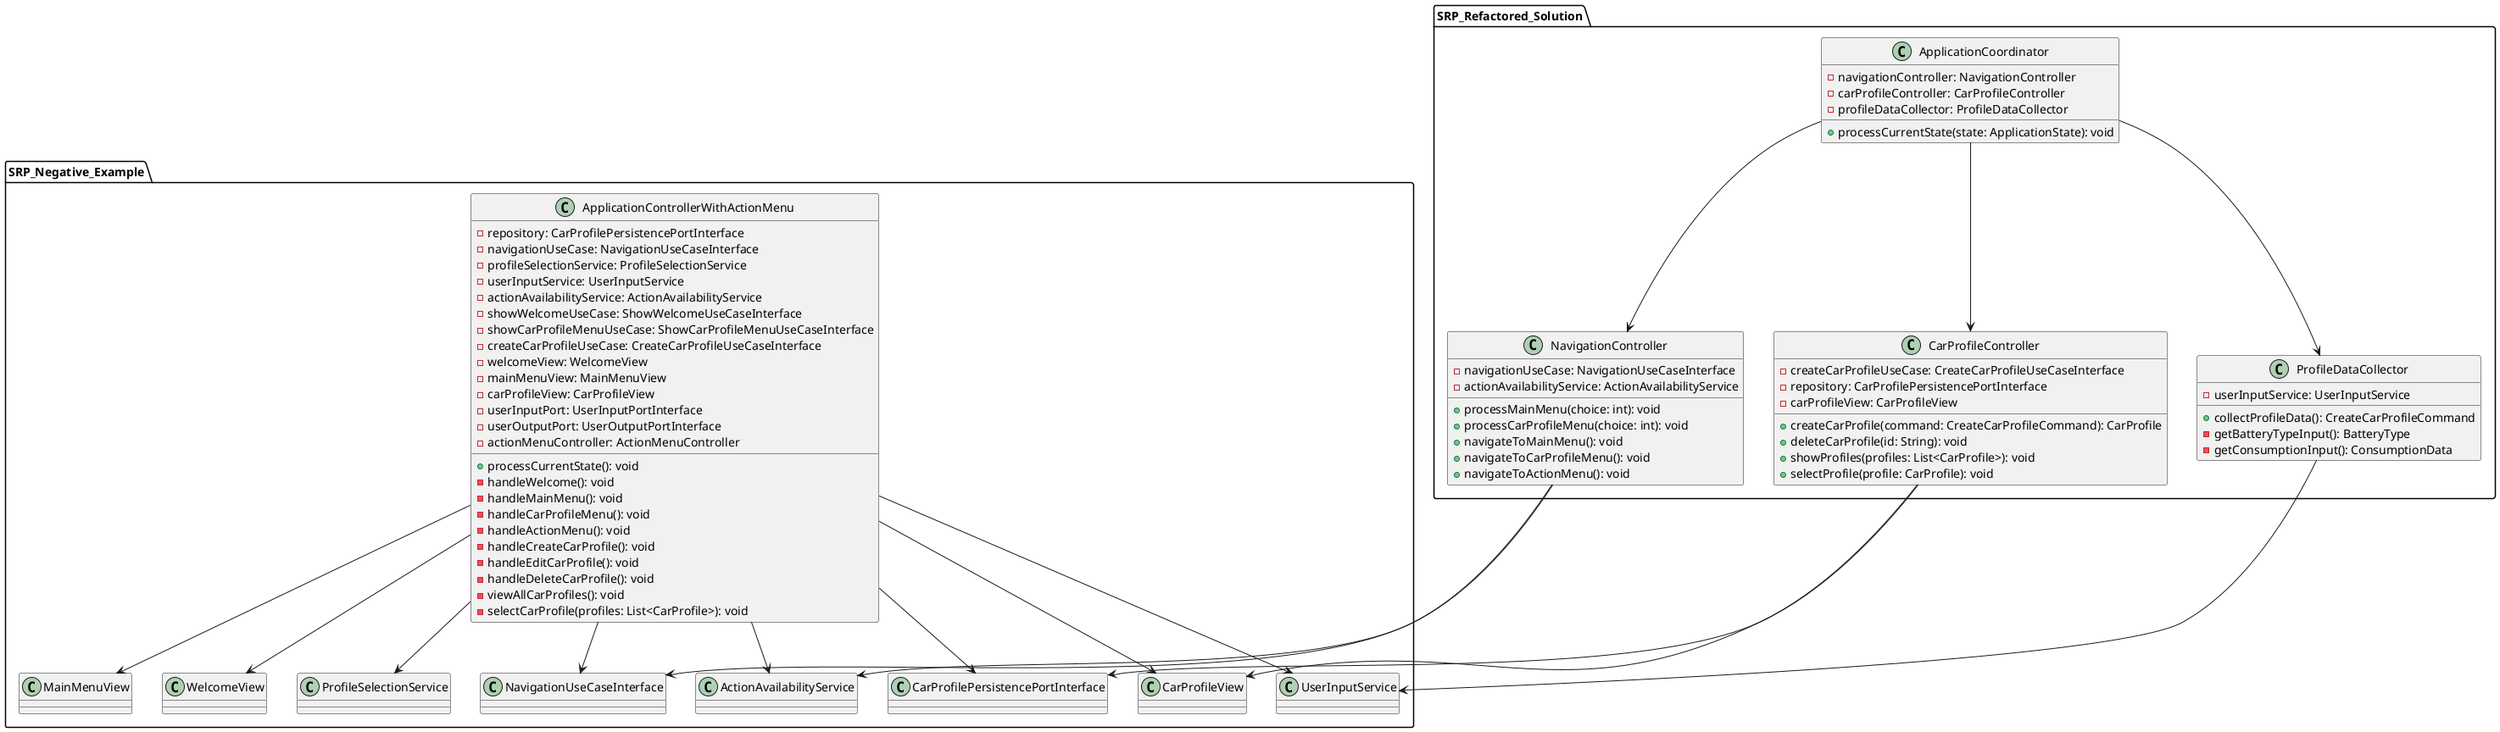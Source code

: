 @startuml SRP_Negative_and_Refactored

' Negative Example - ApplicationControllerWithActionMenu violates SRP
package "SRP_Negative_Example" {
  class ApplicationControllerWithActionMenu {
    -repository: CarProfilePersistencePortInterface
    -navigationUseCase: NavigationUseCaseInterface
    -profileSelectionService: ProfileSelectionService
    -userInputService: UserInputService
    -actionAvailabilityService: ActionAvailabilityService
    -showWelcomeUseCase: ShowWelcomeUseCaseInterface
    -showCarProfileMenuUseCase: ShowCarProfileMenuUseCaseInterface
    -createCarProfileUseCase: CreateCarProfileUseCaseInterface
    -welcomeView: WelcomeView
    -mainMenuView: MainMenuView
    -carProfileView: CarProfileView
    -userInputPort: UserInputPortInterface
    -userOutputPort: UserOutputPortInterface
    -actionMenuController: ActionMenuController
    +processCurrentState(): void
    -handleWelcome(): void
    -handleMainMenu(): void
    -handleCarProfileMenu(): void
    -handleActionMenu(): void
    -handleCreateCarProfile(): void
    -handleEditCarProfile(): void
    -handleDeleteCarProfile(): void
    -viewAllCarProfiles(): void
    -selectCarProfile(profiles: List<CarProfile>): void
  }
  
  class NavigationUseCaseInterface
  class CarProfilePersistencePortInterface
  class ProfileSelectionService
  class UserInputService
  class ActionAvailabilityService
  class CarProfileView
  class MainMenuView
  class WelcomeView
  
  ApplicationControllerWithActionMenu --> NavigationUseCaseInterface
  ApplicationControllerWithActionMenu --> CarProfilePersistencePortInterface
  ApplicationControllerWithActionMenu --> ProfileSelectionService
  ApplicationControllerWithActionMenu --> UserInputService
  ApplicationControllerWithActionMenu --> ActionAvailabilityService
  ApplicationControllerWithActionMenu --> CarProfileView
  ApplicationControllerWithActionMenu --> MainMenuView
  ApplicationControllerWithActionMenu --> WelcomeView
}

' Refactored Solution that follows SRP
package "SRP_Refactored_Solution" {
  ' Navigation Controller
  class NavigationController {
    -navigationUseCase: NavigationUseCaseInterface
    -actionAvailabilityService: ActionAvailabilityService
    +processMainMenu(choice: int): void
    +processCarProfileMenu(choice: int): void
    +navigateToMainMenu(): void
    +navigateToCarProfileMenu(): void
    +navigateToActionMenu(): void
  }
  
  ' Car Profile Controller
  class CarProfileController {
    -createCarProfileUseCase: CreateCarProfileUseCaseInterface
    -repository: CarProfilePersistencePortInterface
    -carProfileView: CarProfileView
    +createCarProfile(command: CreateCarProfileCommand): CarProfile
    +deleteCarProfile(id: String): void
    +showProfiles(profiles: List<CarProfile>): void
    +selectProfile(profile: CarProfile): void
  }
  
  ' Data Collector
  class ProfileDataCollector {
    -userInputService: UserInputService
    +collectProfileData(): CreateCarProfileCommand
    -getBatteryTypeInput(): BatteryType
    -getConsumptionInput(): ConsumptionData 
  }
  
  ' Coordinator
  class ApplicationCoordinator {
    -navigationController: NavigationController
    -carProfileController: CarProfileController
    -profileDataCollector: ProfileDataCollector
    +processCurrentState(state: ApplicationState): void
  }
  
  ApplicationCoordinator --> NavigationController
  ApplicationCoordinator --> CarProfileController
  ApplicationCoordinator --> ProfileDataCollector
  
  NavigationController --> NavigationUseCaseInterface
  NavigationController --> ActionAvailabilityService
  
  CarProfileController --> CarProfilePersistencePortInterface
  CarProfileController --> CarProfileView
  
  ProfileDataCollector --> UserInputService
}

@enduml